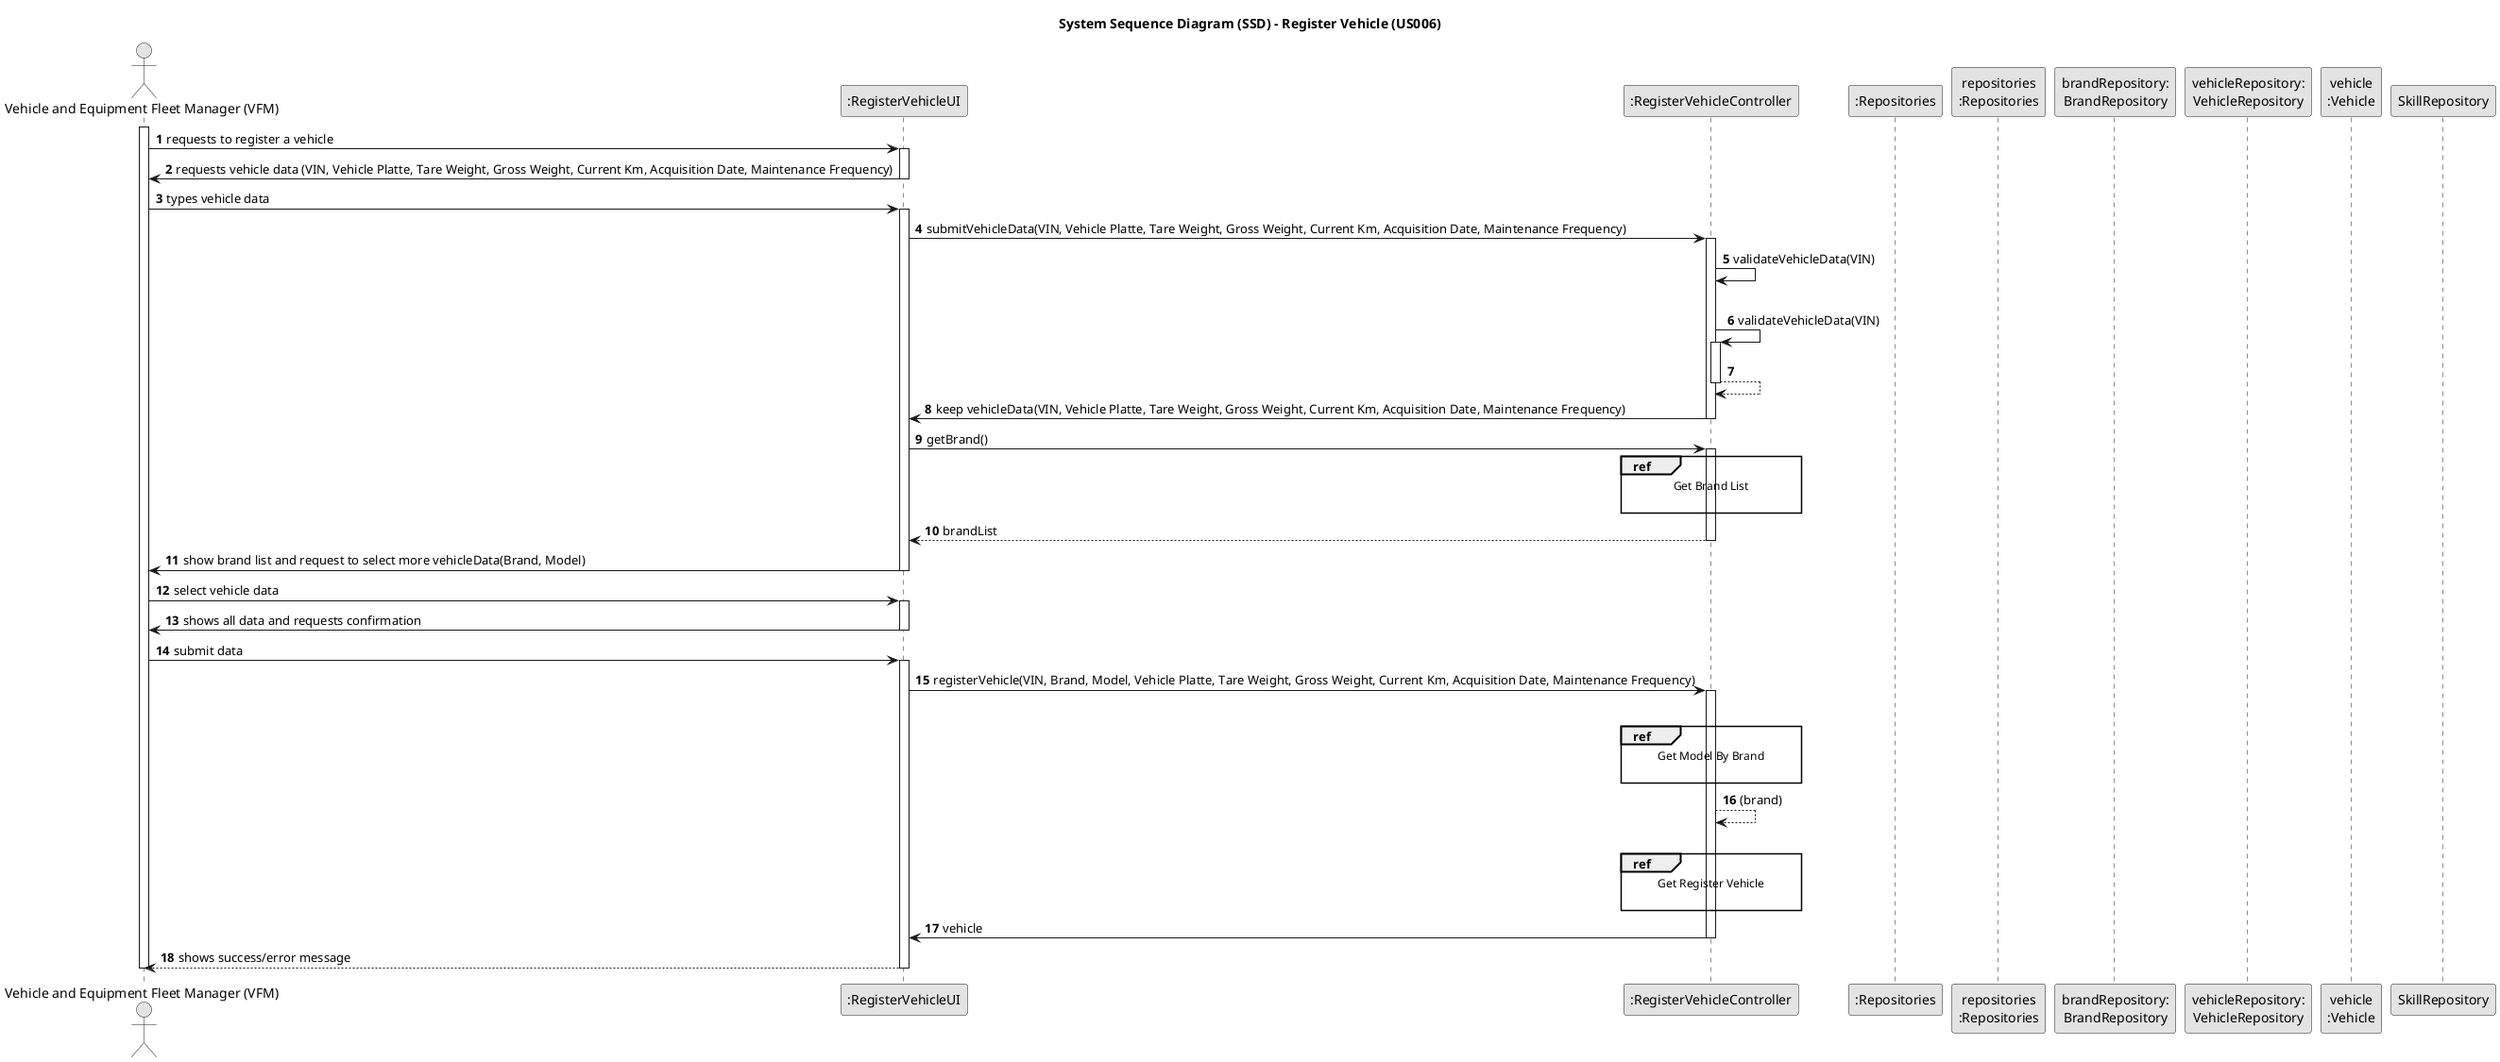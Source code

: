 @startuml
skinparam monochrome true
skinparam packageStyle rectangle
skinparam shadowing false

title System Sequence Diagram (SSD) - Register Vehicle (US006)

autonumber

'hide footbox
actor "Vehicle and Equipment Fleet Manager (VFM)" as VFM
participant ":RegisterVehicleUI" as UI
participant ":RegisterVehicleController" as CTRL
participant ":Repositories" as RepositorySingleton
participant "repositories\n:Repositories" as PLAT
participant "brandRepository:\nBrandRepository" as BrandRepository
participant "vehicleRepository:\nVehicleRepository" as VehicleRepository
participant "vehicle\n:Vehicle" as VEI

activate VFM

    VFM -> UI : requests to register a vehicle
    activate UI

        UI -> VFM : requests vehicle data (VIN, Vehicle Platte, Tare Weight, Gross Weight, Current Km, Acquisition Date, Maintenance Frequency)
    deactivate UI

    VFM -> UI : types vehicle data
    activate UI

        UI -> CTRL : submitVehicleData(VIN, Vehicle Platte, Tare Weight, Gross Weight, Current Km, Acquisition Date, Maintenance Frequency)
        activate CTRL

            CTRL -> CTRL : validateVehicleData(VIN)

            |||
            CTRL -> CTRL : validateVehicleData(VIN)
            activate CTRL
                CTRL --> CTRL
            deactivate CTRL

        CTRL -> UI : keep vehicleData(VIN, Vehicle Platte, Tare Weight, Gross Weight, Current Km, Acquisition Date, Maintenance Frequency)
        deactivate CTRL

        UI -> CTRL : getBrand()
        activate CTRL

         ref over CTRL
                    Get Brand List

                end ref



            CTRL --> UI : brandList
        deactivate CTRL

    UI -> VFM : show brand list and request to select more vehicleData(Brand, Model)
    deactivate UI

    VFM -> UI : select vehicle data
    activate UI

        UI -> VFM : shows all data and requests confirmation
    deactivate UI

    VFM -> UI : submit data
    activate UI

        UI -> CTRL : registerVehicle(VIN, Brand, Model, Vehicle Platte, Tare Weight, Gross Weight, Current Km, Acquisition Date, Maintenance Frequency)
        activate CTRL

         ref over CTRL
                    Get Model By Brand

                end ref

            deactivate SkillRepository

         CTRL --> CTRL : (brand)


            |||

            ref over CTRL
                                Get Register Vehicle

                            end ref

                        deactivate SkillRepository


            CTRL -> UI: vehicle
        deactivate CTRL

        UI --> VFM : shows success/error message
    deactivate UI

deactivate VFM

@enduml
